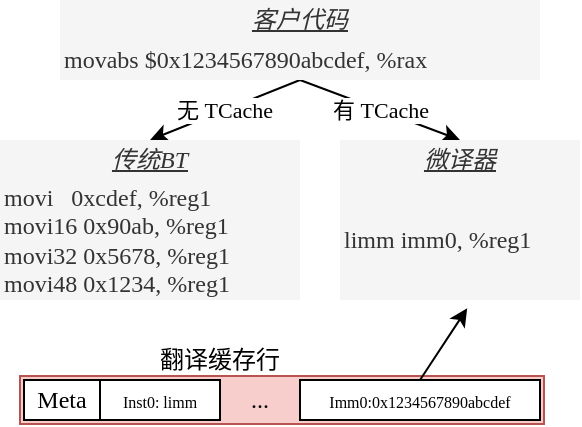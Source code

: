 <mxfile>
    <diagram id="5o1vi7zhXlaoLso9c_WA" name="第 1 页">
        <mxGraphModel dx="737" dy="498" grid="1" gridSize="10" guides="0" tooltips="1" connect="0" arrows="1" fold="1" page="1" pageScale="1" pageWidth="827" pageHeight="1169" math="0" shadow="0">
            <root>
                <mxCell id="0"/>
                <mxCell id="1" parent="0"/>
                <mxCell id="6" value="有 TCache" style="edgeStyle=none;html=1;exitX=0.5;exitY=1;exitDx=0;exitDy=0;entryX=0.5;entryY=0;entryDx=0;entryDy=0;fontFamily=mono;align=center;" parent="1" source="2" target="3" edge="1">
                    <mxGeometry relative="1" as="geometry"/>
                </mxCell>
                <mxCell id="7" value="无 TCache" style="edgeStyle=none;html=1;exitX=0.5;exitY=1;exitDx=0;exitDy=0;entryX=0.5;entryY=0;entryDx=0;entryDy=0;fontFamily=mono;align=center;" parent="1" source="2" target="4" edge="1">
                    <mxGeometry relative="1" as="geometry"/>
                </mxCell>
                <mxCell id="2" value="movabs $0x1234567890abcdef, %rax" style="rounded=0;whiteSpace=wrap;html=1;fillColor=#f5f5f5;fontColor=#333333;strokeColor=none;fontFamily=mono;align=left;" parent="1" vertex="1">
                    <mxGeometry x="160" y="230" width="240" height="20" as="geometry"/>
                </mxCell>
                <mxCell id="3" value="&lt;i&gt;&lt;u&gt;微译器&lt;/u&gt;&lt;/i&gt;" style="rounded=0;whiteSpace=wrap;html=1;fillColor=#f5f5f5;fontColor=#333333;strokeColor=none;fontFamily=mono;align=center;" parent="1" vertex="1">
                    <mxGeometry x="300" y="280" width="120" height="20" as="geometry"/>
                </mxCell>
                <mxCell id="4" value="&lt;i&gt;&lt;u&gt;传统BT&lt;/u&gt;&lt;/i&gt;" style="rounded=0;whiteSpace=wrap;html=1;strokeColor=none;fillColor=#f5f5f5;fontColor=#333333;fontFamily=mono;align=center;" parent="1" vertex="1">
                    <mxGeometry x="130" y="280" width="150" height="20" as="geometry"/>
                </mxCell>
                <mxCell id="10" value="limm imm0, %reg1" style="rounded=0;whiteSpace=wrap;html=1;fillColor=#f5f5f5;fontColor=#333333;strokeColor=none;fontFamily=mono;align=left;" parent="1" vertex="1">
                    <mxGeometry x="300" y="300" width="120" height="60" as="geometry"/>
                </mxCell>
                <mxCell id="11" value="movi&amp;nbsp; &amp;nbsp;0xcdef, %reg1&lt;br&gt;movi16 0x90ab, %reg1&lt;br&gt;movi32 0x5678, %reg1&lt;br&gt;movi48 0x1234, %reg1" style="rounded=0;whiteSpace=wrap;html=1;strokeColor=none;fillColor=#f5f5f5;fontColor=#333333;fontFamily=mono;align=left;" parent="1" vertex="1">
                    <mxGeometry x="130" y="300" width="150" height="60" as="geometry"/>
                </mxCell>
                <mxCell id="KtPXSwPWD70xqrMkPsjw-11" value="&lt;i&gt;&lt;u&gt;客户代码&lt;/u&gt;&lt;/i&gt;" style="rounded=0;whiteSpace=wrap;html=1;fillColor=#f5f5f5;fontColor=#333333;strokeColor=none;fontFamily=mono;align=center;" parent="1" vertex="1">
                    <mxGeometry x="160" y="210" width="240" height="20" as="geometry"/>
                </mxCell>
                <mxCell id="O66Kc3pqF0T0PJ4UoYkf-11" value="" style="rounded=0;whiteSpace=wrap;html=1;fillColor=#f8cecc;strokeColor=#b85450;fontFamily=mono;" parent="1" vertex="1">
                    <mxGeometry x="140" y="398" width="262" height="24" as="geometry"/>
                </mxCell>
                <mxCell id="O66Kc3pqF0T0PJ4UoYkf-12" value="&lt;font style=&quot;font-size: 8px;&quot;&gt;Inst0: limm&lt;/font&gt;" style="rounded=0;whiteSpace=wrap;html=1;fontFamily=mono;" parent="1" vertex="1">
                    <mxGeometry x="180" y="400" width="60" height="20" as="geometry"/>
                </mxCell>
                <mxCell id="O66Kc3pqF0T0PJ4UoYkf-16" value="&lt;font style=&quot;font-size: 8px;&quot;&gt;Imm0:0x1234567890abcdef&lt;/font&gt;" style="rounded=0;whiteSpace=wrap;html=1;fontFamily=mono;" parent="1" vertex="1">
                    <mxGeometry x="280" y="400" width="120" height="20" as="geometry"/>
                </mxCell>
                <mxCell id="O66Kc3pqF0T0PJ4UoYkf-17" value="翻译缓存行" style="text;html=1;strokeColor=none;fillColor=none;align=center;verticalAlign=middle;whiteSpace=wrap;rounded=0;fontFamily=mono;" parent="1" vertex="1">
                    <mxGeometry x="140" y="380" width="200" height="20" as="geometry"/>
                </mxCell>
                <mxCell id="O66Kc3pqF0T0PJ4UoYkf-18" value="Meta" style="rounded=0;whiteSpace=wrap;html=1;fontFamily=mono;" parent="1" vertex="1">
                    <mxGeometry x="142" y="400" width="38" height="20" as="geometry"/>
                </mxCell>
                <mxCell id="O66Kc3pqF0T0PJ4UoYkf-19" value="..." style="rounded=0;whiteSpace=wrap;html=1;fillColor=none;strokeColor=none;fontFamily=mono;" parent="1" vertex="1">
                    <mxGeometry x="240" y="400" width="40" height="20" as="geometry"/>
                </mxCell>
                <mxCell id="O66Kc3pqF0T0PJ4UoYkf-20" value="" style="endArrow=classic;html=1;rounded=0;exitX=0.5;exitY=0;exitDx=0;exitDy=0;exitPerimeter=0;entryX=0.53;entryY=1.069;entryDx=0;entryDy=0;entryPerimeter=0;" parent="1" source="O66Kc3pqF0T0PJ4UoYkf-16" edge="1" target="10">
                    <mxGeometry width="50" height="50" relative="1" as="geometry">
                        <mxPoint x="300" y="320" as="sourcePoint"/>
                        <mxPoint x="195" y="350" as="targetPoint"/>
                    </mxGeometry>
                </mxCell>
            </root>
        </mxGraphModel>
    </diagram>
</mxfile>